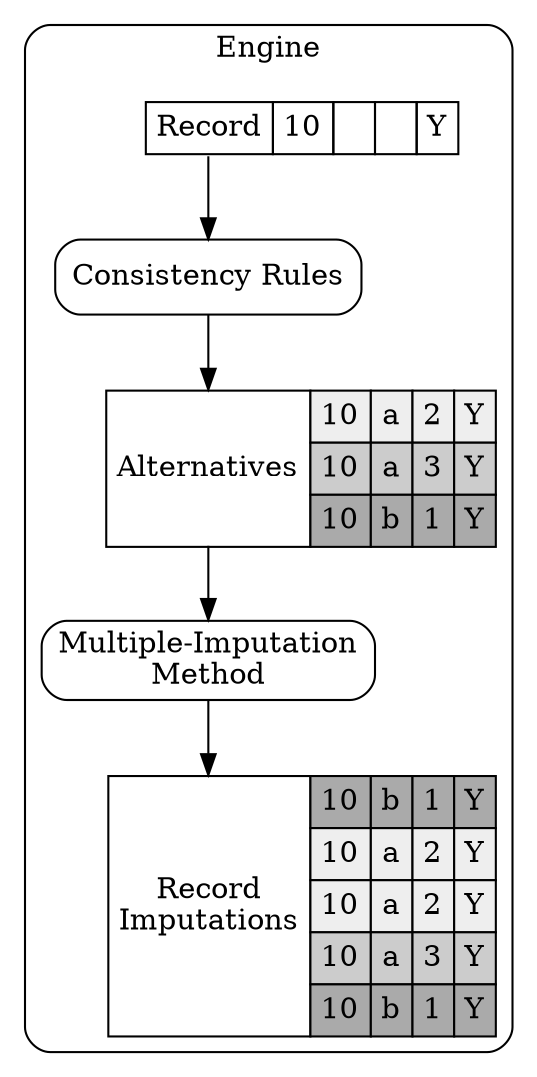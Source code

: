 digraph{
	center = true
	compound = true
	size = "7.5,10"
	page = "8.5,11"

subgraph cluster_engine{
	label = "Engine"
	style = "rounded"
	//record [label = "<r1>Record|{{*|NA|NA|*}}" shape = "Mrecord"]
	record [label = <
		<TABLE BORDER="0" CELLBORDER="1" CELLSPACING="0" CELLPADDING="4">
		<TR>
			<TD PORT="r1">Record</TD>
			<TD>10</TD>
			<TD>  </TD>
			<TD>  </TD>
			<TD>Y</TD>
		</TR>
		</TABLE>> shape = "plaintext" margin=0];

	consist [label = "Consistency Rules" shape = "box" style = "rounded"]
	"record":r1 -> consist

	//alts [label = "<a1>Alternatives|{{*|a|2|*}|{*|a|3|*}|{*|b|1|*}}" shape="Mrecord"]
	alts [label = <
			<TABLE BORDER="0" CELLBORDER="1" CELLSPACING="0" CELLPADDING="4">
			<TR>
				<TD ROWSPAN="3" PORT="a1">Alternatives</TD>
				<TD BGCOLOR="#EEEEEE">10</TD> 
				<TD BGCOLOR="#EEEEEE">a</TD> 
				<TD BGCOLOR="#EEEEEE">2</TD> 
				<TD BGCOLOR="#EEEEEE">Y</TD> 
			</TR>
			<TR>
				<TD BGCOLOR="#CCCCCC">10</TD> 
				<TD BGCOLOR="#CCCCCC">a</TD> 
				<TD BGCOLOR="#CCCCCC">3</TD> 
				<TD BGCOLOR="#CCCCCC">Y</TD> 
			</TR>
			<TR>
				<TD BGCOLOR="#AAAAAA">10</TD> 
				<TD BGCOLOR="#AAAAAA">b</TD> 
				<TD BGCOLOR="#AAAAAA">1</TD> 
				<TD BGCOLOR="#AAAAAA">Y</TD> 
			</TR>
			</TABLE>> shape = "plaintext" margin = 0];

	consist -> "alts":a1

	method [label = "Multiple-Imputation\nMethod" shape = "box" style = "rounded"]
	"alts":a1 -> method

	//new [label = "<imp1>Record Imputations|{{*|b|1|*}|{*|a|2|*}|{*|a|2|*}|{*|a|3|*}|{*|b|1|*}}"
	//	shape="Mrecord"];
	new [label = <
			<TABLE BORDER="0" CELLBORDER="1" CELLSPACING="0" CELLPADDING="4">
			<TR>
				<TD ROWSPAN="5" PORT="imp1">Record<BR/>Imputations</TD>
				<TD BGCOLOR="#AAAAAA">10</TD> 
				<TD BGCOLOR="#AAAAAA">b</TD> 
				<TD BGCOLOR="#AAAAAA">1</TD> 
				<TD BGCOLOR="#AAAAAA">Y</TD> 
			</TR>
			<TR>
				<TD BGCOLOR="#EEEEEE">10</TD> 
				<TD BGCOLOR="#EEEEEE">a</TD> 
				<TD BGCOLOR="#EEEEEE">2</TD> 
				<TD BGCOLOR="#EEEEEE">Y</TD> 
			</TR>
			<TR>
				<TD BGCOLOR="#EEEEEE">10</TD> 
				<TD BGCOLOR="#EEEEEE">a</TD> 
				<TD BGCOLOR="#EEEEEE">2</TD> 
				<TD BGCOLOR="#EEEEEE">Y</TD> 
			</TR>
			<TR>
				<TD BGCOLOR="#CCCCCC">10</TD> 
				<TD BGCOLOR="#CCCCCC">a</TD> 
				<TD BGCOLOR="#CCCCCC">3</TD> 
				<TD BGCOLOR="#CCCCCC">Y</TD> 
			</TR>
			<TR>
				<TD BGCOLOR="#AAAAAA">10</TD> 
				<TD BGCOLOR="#AAAAAA">b</TD> 
				<TD BGCOLOR="#AAAAAA">1</TD> 
				<TD BGCOLOR="#AAAAAA">Y</TD> 
			</TR>
			</TABLE>> shape = "plaintext" margin = 0];
	method -> "new":imp1 [weight = 200]
}
}
